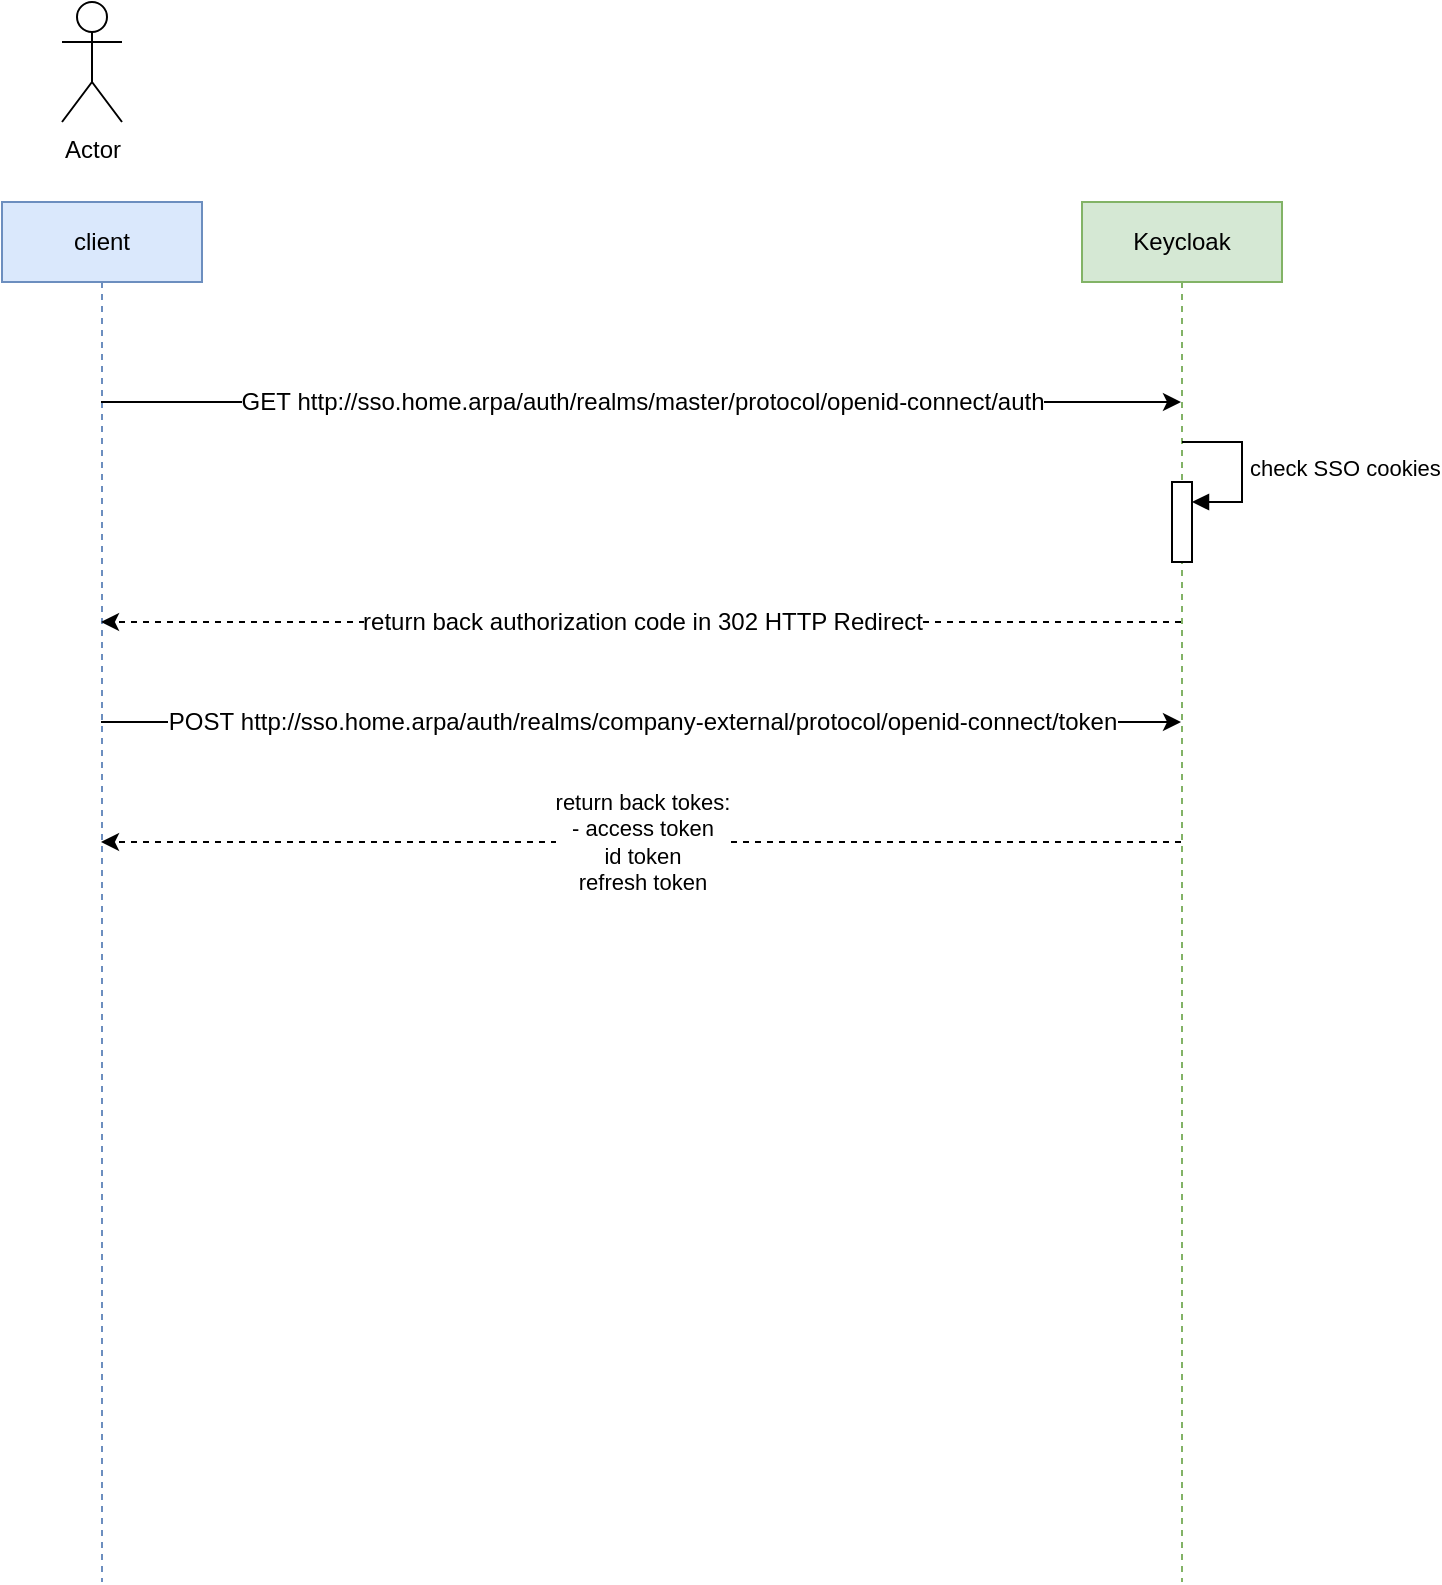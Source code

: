 <mxfile>
    <diagram id="qmqA9NytO8TgUR9N8uJe" name="Page-1">
        <mxGraphModel dx="945" dy="421" grid="1" gridSize="10" guides="1" tooltips="1" connect="1" arrows="1" fold="1" page="1" pageScale="1" pageWidth="827" pageHeight="1169" math="0" shadow="0">
            <root>
                <mxCell id="0"/>
                <mxCell id="1" parent="0"/>
                <mxCell id="2" value="client" style="shape=umlLifeline;perimeter=lifelinePerimeter;whiteSpace=wrap;html=1;container=1;dropTarget=0;collapsible=0;recursiveResize=0;outlineConnect=0;portConstraint=eastwest;newEdgeStyle={&quot;curved&quot;:0,&quot;rounded&quot;:0};fillColor=#dae8fc;strokeColor=#6c8ebf;" parent="1" vertex="1">
                    <mxGeometry x="110" y="120" width="100" height="690" as="geometry"/>
                </mxCell>
                <mxCell id="3" value="Keycloak" style="shape=umlLifeline;perimeter=lifelinePerimeter;whiteSpace=wrap;html=1;container=1;dropTarget=0;collapsible=0;recursiveResize=0;outlineConnect=0;portConstraint=eastwest;newEdgeStyle={&quot;curved&quot;:0,&quot;rounded&quot;:0};fillColor=#d5e8d4;strokeColor=#82b366;" parent="1" vertex="1">
                    <mxGeometry x="650" y="120" width="100" height="690" as="geometry"/>
                </mxCell>
                <mxCell id="4" value="" style="html=1;points=[[0,0,0,0,5],[0,1,0,0,-5],[1,0,0,0,5],[1,1,0,0,-5]];perimeter=orthogonalPerimeter;outlineConnect=0;targetShapes=umlLifeline;portConstraint=eastwest;newEdgeStyle={&quot;curved&quot;:0,&quot;rounded&quot;:0};" parent="3" vertex="1">
                    <mxGeometry x="45" y="140" width="10" height="40" as="geometry"/>
                </mxCell>
                <mxCell id="5" value="check SSO cookies" style="html=1;align=left;spacingLeft=2;endArrow=block;rounded=0;edgeStyle=orthogonalEdgeStyle;curved=0;rounded=0;" parent="3" target="4" edge="1">
                    <mxGeometry x="0.012" relative="1" as="geometry">
                        <mxPoint x="50" y="120" as="sourcePoint"/>
                        <Array as="points">
                            <mxPoint x="80" y="150"/>
                        </Array>
                        <mxPoint as="offset"/>
                    </mxGeometry>
                </mxCell>
                <mxCell id="8" value="Actor" style="shape=umlActor;verticalLabelPosition=bottom;verticalAlign=top;html=1;" parent="1" vertex="1">
                    <mxGeometry x="140" y="20" width="30" height="60" as="geometry"/>
                </mxCell>
                <mxCell id="9" value="&lt;font style=&quot;font-size: 12px;&quot;&gt;GET&amp;nbsp;http://sso.home.arpa/auth/realms/master/protocol/openid-connect/auth&lt;/font&gt;" style="endArrow=classic;html=1;rounded=0;" parent="1" target="3" edge="1">
                    <mxGeometry width="50" height="50" relative="1" as="geometry">
                        <mxPoint x="159.5" y="220" as="sourcePoint"/>
                        <mxPoint x="569.5" y="220" as="targetPoint"/>
                    </mxGeometry>
                </mxCell>
                <mxCell id="10" value="&lt;font style=&quot;font-size: 12px;&quot;&gt;return back authorization code in 302 HTTP Redirect&lt;/font&gt;" style="endArrow=classic;html=1;rounded=0;dashed=1;" parent="1" source="3" edge="1">
                    <mxGeometry width="50" height="50" relative="1" as="geometry">
                        <mxPoint x="649.5" y="330" as="sourcePoint"/>
                        <mxPoint x="159.5" y="330" as="targetPoint"/>
                        <mxPoint as="offset"/>
                    </mxGeometry>
                </mxCell>
                <mxCell id="13" value="&lt;font style=&quot;font-size: 12px;&quot;&gt;POST&amp;nbsp;&lt;span style=&quot;background-color: light-dark(#ffffff, var(--ge-dark-color, #121212)); color: light-dark(rgb(0, 0, 0), rgb(255, 255, 255));&quot;&gt;http://sso.home.arpa/auth/realms/company-external/protocol/openid-connect/token&lt;/span&gt;&lt;/font&gt;" style="endArrow=classic;html=1;rounded=0;" parent="1" edge="1">
                    <mxGeometry width="50" height="50" relative="1" as="geometry">
                        <mxPoint x="159.5" y="380" as="sourcePoint"/>
                        <mxPoint x="699.5" y="380" as="targetPoint"/>
                    </mxGeometry>
                </mxCell>
                <mxCell id="14" value="return back tokes:&lt;div&gt;- access token&lt;/div&gt;&lt;div&gt;id token&lt;/div&gt;&lt;div&gt;refresh token&lt;/div&gt;" style="endArrow=classic;html=1;rounded=0;dashed=1;" parent="1" edge="1">
                    <mxGeometry width="50" height="50" relative="1" as="geometry">
                        <mxPoint x="699.5" y="440" as="sourcePoint"/>
                        <mxPoint x="159.5" y="440" as="targetPoint"/>
                    </mxGeometry>
                </mxCell>
            </root>
        </mxGraphModel>
    </diagram>
</mxfile>